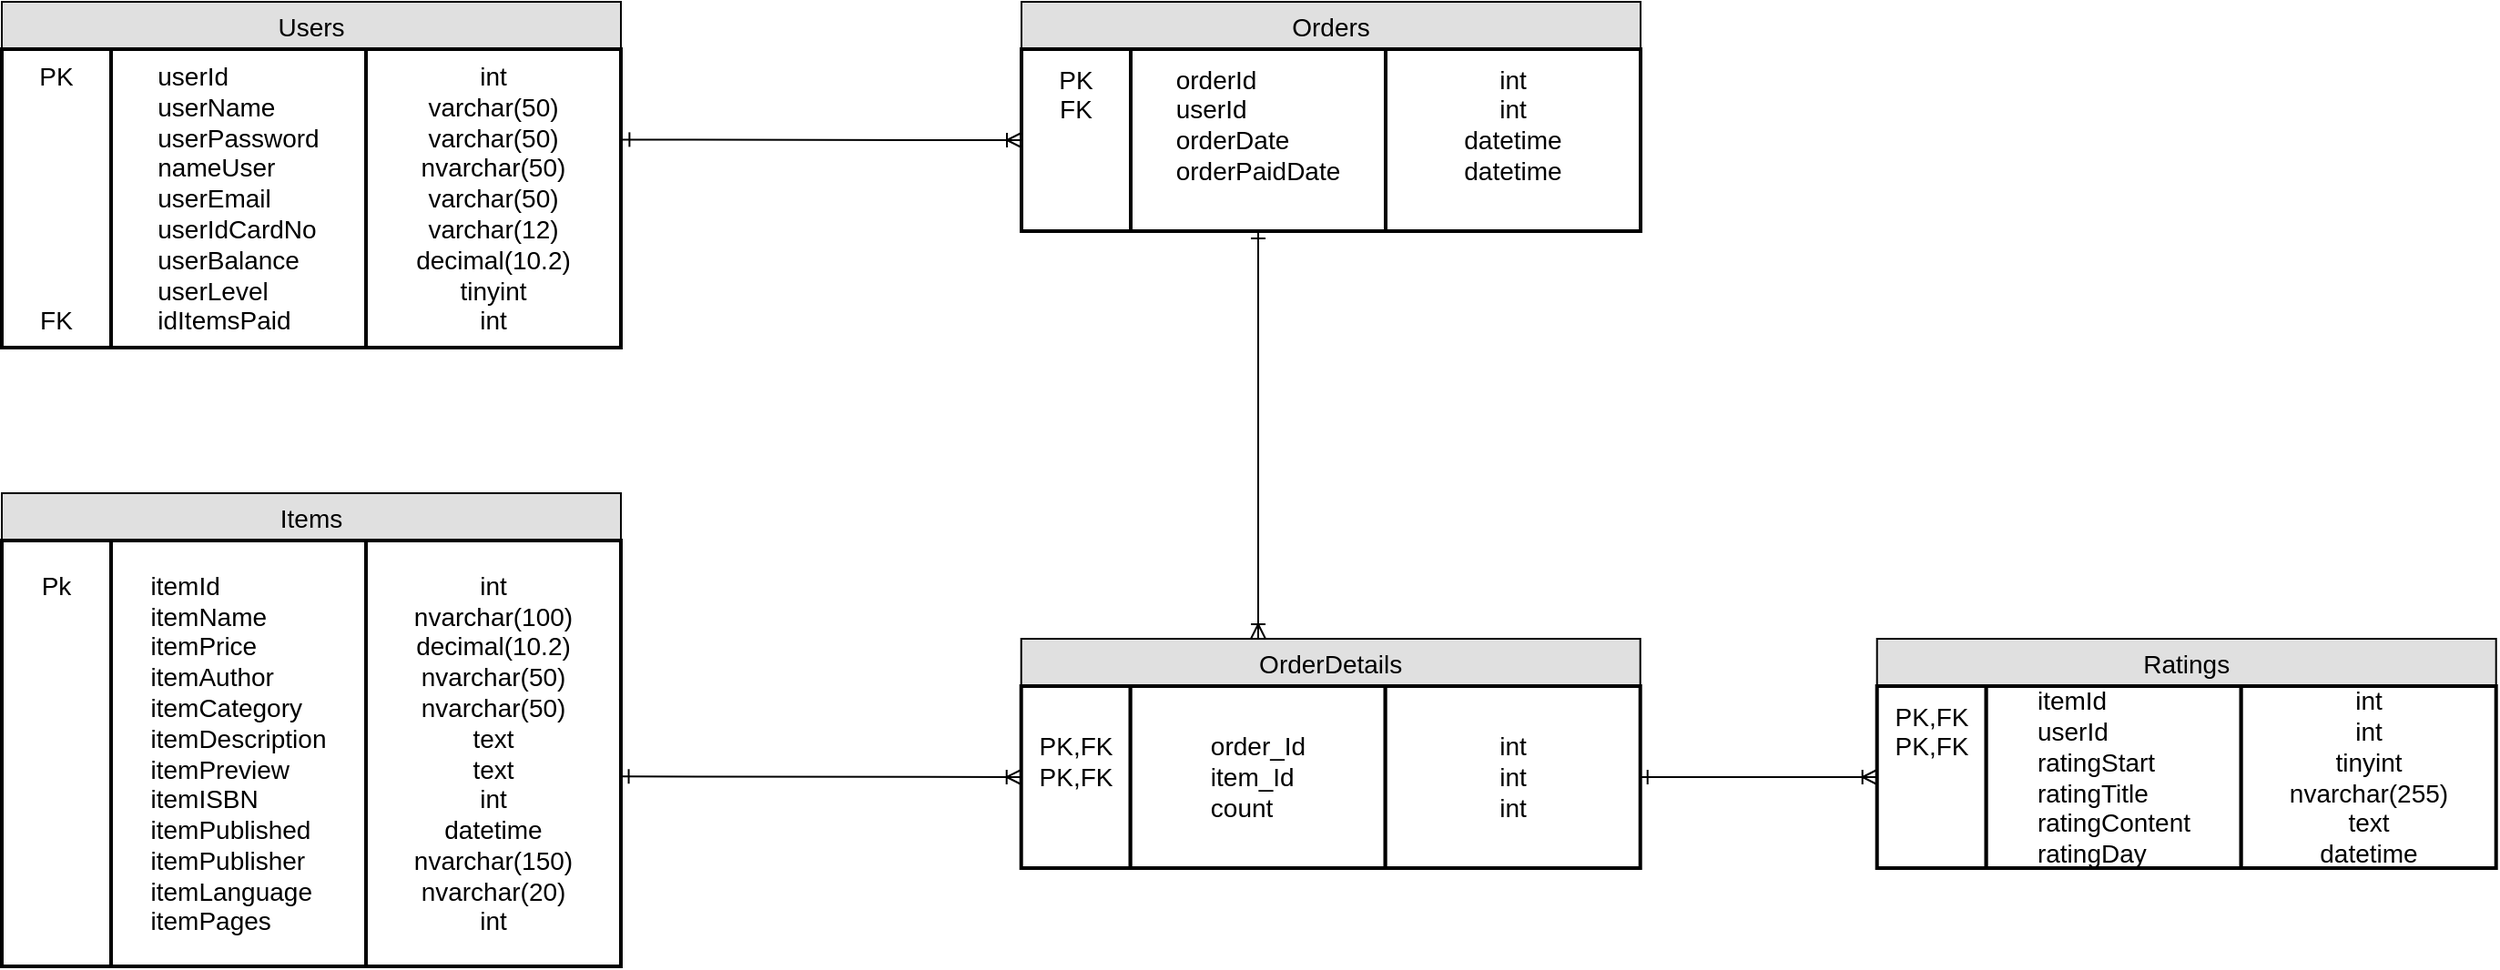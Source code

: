 <mxfile version="10.6.7" type="device"><diagram id="H6oL9b2vd_aFE2yaC4DL" name="Page-1"><mxGraphModel dx="840" dy="452" grid="1" gridSize="10" guides="1" tooltips="1" connect="1" arrows="1" fold="1" page="1" pageScale="1" pageWidth="827" pageHeight="1169" math="0" shadow="0"><root><mxCell id="0"/><mxCell id="1" parent="0"/><mxCell id="TEdLREAjGQqQcRrzh5po-1" value="Users" style="text;align=center;verticalAlign=middle;spacingLeft=4;spacingRight=4;strokeColor=#000000;fillColor=#e0e0e0;rotatable=0;points=[[0,0.5],[1,0.5]];portConstraint=eastwest;fontSize=14;" parent="1" vertex="1"><mxGeometry x="180" y="80" width="340" height="26" as="geometry"/></mxCell><mxCell id="TEdLREAjGQqQcRrzh5po-3" value="PK&lt;br&gt;&lt;br&gt;&lt;br&gt;&lt;br&gt;&lt;br&gt;&lt;br&gt;&lt;br&gt;&lt;br&gt;FK&lt;br&gt;" style="strokeWidth=2;whiteSpace=wrap;html=1;align=center;fontSize=14;" parent="1" vertex="1"><mxGeometry x="180" y="106" width="60" height="164" as="geometry"/></mxCell><mxCell id="TEdLREAjGQqQcRrzh5po-5" value="&lt;div style=&quot;text-align: left&quot;&gt;&lt;span&gt;&lt;br&gt;&lt;/span&gt;&lt;/div&gt;&lt;div style=&quot;text-align: left&quot;&gt;&lt;span&gt;userId&lt;/span&gt;&lt;br&gt;&lt;/div&gt;&lt;div style=&quot;text-align: left&quot;&gt;&lt;span&gt;userName&lt;/span&gt;&lt;span&gt;&lt;br&gt;&lt;/span&gt;&lt;/div&gt;&lt;div style=&quot;text-align: left&quot;&gt;&lt;span&gt;userPassword&lt;/span&gt;&lt;span&gt;&lt;br&gt;&lt;/span&gt;&lt;/div&gt;&lt;div style=&quot;text-align: left&quot;&gt;&lt;span&gt;nameUser&lt;/span&gt;&lt;span&gt;&lt;br&gt;&lt;/span&gt;&lt;/div&gt;&lt;div style=&quot;text-align: left&quot;&gt;&lt;span&gt;userEmail&lt;/span&gt;&lt;span&gt;&lt;br&gt;&lt;/span&gt;&lt;/div&gt;&lt;div style=&quot;text-align: left&quot;&gt;&lt;span&gt;userIdCardNo&lt;/span&gt;&lt;span&gt;&lt;br&gt;&lt;/span&gt;&lt;/div&gt;&lt;div style=&quot;text-align: left&quot;&gt;&lt;span&gt;userBalance&lt;/span&gt;&lt;span&gt;&lt;br&gt;&lt;/span&gt;&lt;/div&gt;&lt;div style=&quot;text-align: left&quot;&gt;&lt;span&gt;userLevel&lt;/span&gt;&lt;span&gt;&lt;br&gt;&lt;/span&gt;&lt;/div&gt;&lt;div style=&quot;text-align: left&quot;&gt;&lt;span&gt;idItemsPaid&lt;/span&gt;&lt;br&gt;&lt;/div&gt;&lt;div style=&quot;text-align: left&quot;&gt;&lt;br&gt;&lt;/div&gt;" style="strokeWidth=2;whiteSpace=wrap;html=1;align=center;fontSize=14;" parent="1" vertex="1"><mxGeometry x="240" y="106" width="140" height="164" as="geometry"/></mxCell><mxCell id="TEdLREAjGQqQcRrzh5po-6" value="int&lt;br&gt;varchar(50)&lt;br&gt;varchar(50)&lt;br&gt;nvarchar(50)&lt;br&gt;varchar(50)&lt;br&gt;varchar(12)&lt;br&gt;decimal(10.2)&lt;br&gt;&lt;span&gt;tinyint&lt;/span&gt;&lt;br&gt;int&lt;br&gt;" style="strokeWidth=2;whiteSpace=wrap;html=1;align=center;fontSize=14;" parent="1" vertex="1"><mxGeometry x="380" y="106" width="140" height="164" as="geometry"/></mxCell><mxCell id="TEdLREAjGQqQcRrzh5po-7" value="Orders" style="text;align=center;verticalAlign=middle;spacingLeft=4;spacingRight=4;strokeColor=#000000;fillColor=#e0e0e0;rotatable=0;points=[[0,0.5],[1,0.5]];portConstraint=eastwest;fontSize=14;" parent="1" vertex="1"><mxGeometry x="740" y="80" width="340" height="26" as="geometry"/></mxCell><mxCell id="TEdLREAjGQqQcRrzh5po-8" value="&lt;br&gt;&lt;br&gt;PK&lt;br&gt;FK&lt;br&gt;&lt;br&gt;&lt;br&gt;&lt;br&gt;&lt;br&gt;&lt;br&gt;" style="strokeWidth=2;whiteSpace=wrap;html=1;align=center;fontSize=14;" parent="1" vertex="1"><mxGeometry x="740" y="106" width="60" height="100" as="geometry"/></mxCell><mxCell id="TEdLREAjGQqQcRrzh5po-9" value="&lt;div style=&quot;text-align: left&quot;&gt;&lt;span&gt;&lt;br&gt;&lt;/span&gt;&lt;/div&gt;&lt;div style=&quot;text-align: left&quot;&gt;&lt;span&gt;orderId&lt;/span&gt;&lt;br&gt;&lt;/div&gt;&lt;div style=&quot;text-align: left&quot;&gt;&lt;span&gt;userId&lt;/span&gt;&lt;span&gt;&lt;br&gt;&lt;/span&gt;&lt;/div&gt;&lt;div style=&quot;text-align: left&quot;&gt;&lt;span&gt;orderDate&lt;/span&gt;&lt;span&gt;&lt;br&gt;&lt;/span&gt;&lt;/div&gt;&lt;div style=&quot;text-align: left&quot;&gt;&lt;span&gt;orderPaidDate&lt;/span&gt;&lt;span&gt;&lt;br&gt;&lt;/span&gt;&lt;/div&gt;&lt;div style=&quot;text-align: left&quot;&gt;&lt;span&gt;&lt;br&gt;&lt;/span&gt;&lt;/div&gt;&lt;div style=&quot;text-align: left&quot;&gt;&lt;span&gt;&lt;br&gt;&lt;/span&gt;&lt;/div&gt;" style="strokeWidth=2;whiteSpace=wrap;html=1;align=center;fontSize=14;" parent="1" vertex="1"><mxGeometry x="800" y="106" width="140" height="100" as="geometry"/></mxCell><mxCell id="TEdLREAjGQqQcRrzh5po-10" value="int&lt;br&gt;int&lt;br&gt;datetime&lt;br&gt;datetime&lt;br&gt;&lt;br&gt;" style="strokeWidth=2;whiteSpace=wrap;html=1;align=center;fontSize=14;" parent="1" vertex="1"><mxGeometry x="940" y="106" width="140" height="100" as="geometry"/></mxCell><mxCell id="TEdLREAjGQqQcRrzh5po-11" value="OrderDetails" style="text;align=center;verticalAlign=middle;spacingLeft=4;spacingRight=4;strokeColor=#000000;fillColor=#e0e0e0;rotatable=0;points=[[0,0.5],[1,0.5]];portConstraint=eastwest;fontSize=14;" parent="1" vertex="1"><mxGeometry x="739.853" y="430" width="340" height="26" as="geometry"/></mxCell><mxCell id="TEdLREAjGQqQcRrzh5po-12" value="PK,FK&lt;br&gt;PK,FK&lt;br&gt;&lt;br&gt;" style="strokeWidth=2;whiteSpace=wrap;html=1;align=center;fontSize=14;" parent="1" vertex="1"><mxGeometry x="739.853" y="456" width="60" height="100" as="geometry"/></mxCell><mxCell id="TEdLREAjGQqQcRrzh5po-13" value="&lt;div style=&quot;text-align: left&quot;&gt;&lt;span&gt;order_Id&lt;/span&gt;&lt;br&gt;&lt;/div&gt;&lt;div style=&quot;text-align: left&quot;&gt;&lt;span&gt;item_Id&lt;/span&gt;&lt;span&gt;&lt;br&gt;&lt;/span&gt;&lt;/div&gt;&lt;div style=&quot;text-align: left&quot;&gt;&lt;span&gt;count&lt;/span&gt;&lt;span&gt;&lt;br&gt;&lt;/span&gt;&lt;/div&gt;" style="strokeWidth=2;whiteSpace=wrap;html=1;align=center;fontSize=14;" parent="1" vertex="1"><mxGeometry x="799.853" y="456" width="140" height="100" as="geometry"/></mxCell><mxCell id="TEdLREAjGQqQcRrzh5po-14" value="int&lt;br&gt;int&lt;br&gt;int&lt;br&gt;" style="strokeWidth=2;whiteSpace=wrap;html=1;align=center;fontSize=14;" parent="1" vertex="1"><mxGeometry x="939.853" y="456" width="140" height="100" as="geometry"/></mxCell><mxCell id="TEdLREAjGQqQcRrzh5po-15" value="Items" style="text;align=center;verticalAlign=middle;spacingLeft=4;spacingRight=4;strokeColor=#000000;fillColor=#e0e0e0;rotatable=0;points=[[0,0.5],[1,0.5]];portConstraint=eastwest;fontSize=14;" parent="1" vertex="1"><mxGeometry x="180" y="350" width="340" height="26" as="geometry"/></mxCell><mxCell id="TEdLREAjGQqQcRrzh5po-16" value="Pk&lt;br&gt;&lt;br&gt;&lt;br&gt;&lt;br&gt;&lt;br&gt;&lt;br&gt;&lt;br&gt;&lt;br&gt;&lt;br&gt;&lt;br&gt;&lt;br&gt;&lt;br&gt;" style="strokeWidth=2;whiteSpace=wrap;html=1;align=center;fontSize=14;" parent="1" vertex="1"><mxGeometry x="180" y="376" width="60" height="234" as="geometry"/></mxCell><mxCell id="TEdLREAjGQqQcRrzh5po-17" value="&lt;div style=&quot;text-align: left&quot;&gt;&lt;span&gt;itemId&lt;/span&gt;&lt;br&gt;&lt;/div&gt;&lt;div style=&quot;text-align: left&quot;&gt;&lt;span&gt;itemName&lt;/span&gt;&lt;span&gt;&lt;br&gt;&lt;/span&gt;&lt;/div&gt;&lt;div style=&quot;text-align: left&quot;&gt;&lt;span&gt;itemPrice&lt;/span&gt;&lt;span&gt;&lt;br&gt;&lt;/span&gt;&lt;/div&gt;&lt;div style=&quot;text-align: left&quot;&gt;&lt;span&gt;itemAuthor&lt;/span&gt;&lt;span&gt;&lt;br&gt;&lt;/span&gt;&lt;/div&gt;&lt;div style=&quot;text-align: left&quot;&gt;&lt;span&gt;itemCategory&lt;/span&gt;&lt;span&gt;&lt;br&gt;&lt;/span&gt;&lt;/div&gt;&lt;div style=&quot;text-align: left&quot;&gt;&lt;span&gt;itemDescription&lt;/span&gt;&lt;span&gt;&lt;br&gt;&lt;/span&gt;&lt;/div&gt;&lt;div style=&quot;text-align: left&quot;&gt;&lt;span&gt;itemPreview&lt;/span&gt;&lt;span&gt;&lt;br&gt;&lt;/span&gt;&lt;/div&gt;&lt;div style=&quot;text-align: left&quot;&gt;&lt;span&gt;itemISBN&lt;/span&gt;&lt;span&gt;&lt;br&gt;&lt;/span&gt;&lt;/div&gt;&lt;div style=&quot;text-align: left&quot;&gt;&lt;span&gt;itemPublished&lt;/span&gt;&lt;span&gt;&lt;br&gt;&lt;/span&gt;&lt;/div&gt;&lt;div style=&quot;text-align: left&quot;&gt;&lt;span&gt;itemPublisher&lt;/span&gt;&lt;span&gt;&lt;br&gt;&lt;/span&gt;&lt;/div&gt;&lt;div style=&quot;text-align: left&quot;&gt;&lt;span&gt;itemLanguage&lt;/span&gt;&lt;span&gt;&lt;br&gt;&lt;/span&gt;&lt;/div&gt;&lt;div style=&quot;text-align: left&quot;&gt;&lt;span&gt;itemPages&lt;/span&gt;&lt;span&gt;&lt;br&gt;&lt;/span&gt;&lt;/div&gt;" style="strokeWidth=2;whiteSpace=wrap;html=1;align=center;fontSize=14;" parent="1" vertex="1"><mxGeometry x="240" y="376" width="140" height="234" as="geometry"/></mxCell><mxCell id="TEdLREAjGQqQcRrzh5po-18" value="&lt;br&gt;int&lt;br&gt;nvarchar(100)&lt;br&gt;decimal(10.2)&lt;br&gt;nvarchar(50)&lt;br&gt;nvarchar(50)&lt;br&gt;text&lt;br&gt;text&lt;br&gt;int&lt;br&gt;datetime&lt;br&gt;nvarchar(150)&lt;br&gt;nvarchar(20)&lt;br&gt;int&lt;br&gt;&lt;br&gt;" style="strokeWidth=2;whiteSpace=wrap;html=1;align=center;fontSize=14;" parent="1" vertex="1"><mxGeometry x="380" y="376" width="140" height="234" as="geometry"/></mxCell><mxCell id="TEdLREAjGQqQcRrzh5po-23" value="" style="edgeStyle=entityRelationEdgeStyle;fontSize=12;html=1;endArrow=ERoneToMany;exitX=1.005;exitY=0.303;exitDx=0;exitDy=0;entryX=0;entryY=0.5;entryDx=0;entryDy=0;startArrow=ERone;startFill=0;exitPerimeter=0;" parent="1" source="TEdLREAjGQqQcRrzh5po-6" target="TEdLREAjGQqQcRrzh5po-8" edge="1"><mxGeometry width="100" height="100" relative="1" as="geometry"><mxPoint x="560" y="240" as="sourcePoint"/><mxPoint x="660" y="140" as="targetPoint"/></mxGeometry></mxCell><mxCell id="TEdLREAjGQqQcRrzh5po-27" value="" style="fontSize=12;html=1;endArrow=ERoneToMany;endFill=0;startArrow=ERone;startFill=0;entryX=0;entryY=0.5;entryDx=0;entryDy=0;exitX=1.002;exitY=0.554;exitDx=0;exitDy=0;exitPerimeter=0;" parent="1" source="TEdLREAjGQqQcRrzh5po-18" target="TEdLREAjGQqQcRrzh5po-12" edge="1"><mxGeometry width="100" height="100" relative="1" as="geometry"><mxPoint x="630" y="430" as="sourcePoint"/><mxPoint x="660" y="420" as="targetPoint"/></mxGeometry></mxCell><mxCell id="TEdLREAjGQqQcRrzh5po-30" value="" style="fontSize=12;html=1;endArrow=ERoneToMany;startArrow=ERone;startFill=0;" parent="1" source="TEdLREAjGQqQcRrzh5po-9" edge="1"><mxGeometry width="100" height="100" relative="1" as="geometry"><mxPoint x="939" y="220" as="sourcePoint"/><mxPoint x="870" y="430" as="targetPoint"/></mxGeometry></mxCell><mxCell id="tJk9xKTc-nbAkoPA7oIq-1" value="Ratings" style="text;align=center;verticalAlign=middle;spacingLeft=4;spacingRight=4;strokeColor=#000000;fillColor=#e0e0e0;rotatable=0;points=[[0,0.5],[1,0.5]];portConstraint=eastwest;fontSize=14;" parent="1" vertex="1"><mxGeometry x="1209.853" y="430" width="340" height="26" as="geometry"/></mxCell><mxCell id="tJk9xKTc-nbAkoPA7oIq-2" value="PK,FK&lt;br&gt;PK,FK&lt;br&gt;&lt;br&gt;&lt;br&gt;&lt;br&gt;" style="strokeWidth=2;whiteSpace=wrap;html=1;align=center;fontSize=14;" parent="1" vertex="1"><mxGeometry x="1209.853" y="456" width="60" height="100" as="geometry"/></mxCell><mxCell id="tJk9xKTc-nbAkoPA7oIq-3" value="&lt;div style=&quot;text-align: left&quot;&gt;&lt;span&gt;itemId&lt;/span&gt;&lt;br&gt;&lt;/div&gt;&lt;div style=&quot;text-align: left&quot;&gt;&lt;span&gt;userId&lt;/span&gt;&lt;span&gt;&lt;br&gt;&lt;/span&gt;&lt;/div&gt;&lt;div style=&quot;text-align: left&quot;&gt;&lt;span&gt;ratingStart&lt;/span&gt;&lt;span&gt;&lt;br&gt;&lt;/span&gt;&lt;/div&gt;&lt;div style=&quot;text-align: left&quot;&gt;&lt;span&gt;ratingTitle&lt;/span&gt;&lt;span&gt;&lt;br&gt;&lt;/span&gt;&lt;/div&gt;&lt;div style=&quot;text-align: left&quot;&gt;&lt;span&gt;ratingContent&lt;/span&gt;&lt;span&gt;&lt;br&gt;&lt;/span&gt;&lt;/div&gt;&lt;div style=&quot;text-align: left&quot;&gt;&lt;span&gt;ratingDay&lt;/span&gt;&lt;/div&gt;" style="strokeWidth=2;whiteSpace=wrap;html=1;align=center;fontSize=14;" parent="1" vertex="1"><mxGeometry x="1269.853" y="456" width="140" height="100" as="geometry"/></mxCell><mxCell id="tJk9xKTc-nbAkoPA7oIq-4" value="int&lt;br&gt;int&lt;br&gt;tinyint&lt;br&gt;nvarchar(255)&lt;br&gt;text&lt;br&gt;datetime&lt;br&gt;" style="strokeWidth=2;whiteSpace=wrap;html=1;align=center;fontSize=14;" parent="1" vertex="1"><mxGeometry x="1409.853" y="456" width="140" height="100" as="geometry"/></mxCell><mxCell id="tJk9xKTc-nbAkoPA7oIq-5" value="" style="fontSize=12;html=1;endArrow=ERoneToMany;startArrow=ERone;startFill=0;entryX=0;entryY=0.5;entryDx=0;entryDy=0;exitX=1;exitY=0.5;exitDx=0;exitDy=0;" parent="1" source="TEdLREAjGQqQcRrzh5po-14" target="tJk9xKTc-nbAkoPA7oIq-2" edge="1"><mxGeometry width="100" height="100" relative="1" as="geometry"><mxPoint x="880.264" y="216" as="sourcePoint"/><mxPoint x="881.429" y="436.857" as="targetPoint"/></mxGeometry></mxCell></root></mxGraphModel></diagram></mxfile>